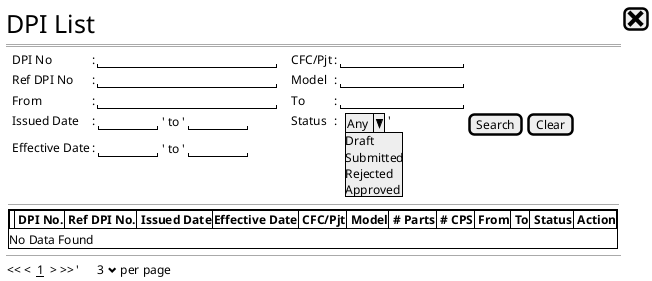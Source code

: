 @startsalt
{
  <size:25>DPI List |[<size:25><&x>]|*
  ==
  {
      .|DPI No            |: |"                      "|               |.|.|CFC/Pjt   |: |"               "|*|*
      .|Ref DPI No        |: |"                      "|               |.|.|Model   |: |"               "|*|*
      .|From              |: |"                      "|               |.|.|To      |: |"               "|*|*
      .|Issued Date       |: {|"       "|' to '|"       "|}           |.|.|Status  |: | {.| ^Any^Draft^Submitted^Rejected^Approved^}|    '|.| [Search] |  | [Clear] |*    
      .|Effective Date    |: {|"       "|' to '|"       "|}
  }
  .
  .
  {   
    {
      --   
      {+
        {#
          |.                  |<b> DPI No.  |<b> Ref DPI No. |<b> Issued Date  | <b>Effective Date |<b> CFC/Pjt   |<b> Model  |<b> # Parts |<b> # CPS |<b> From              |<b> To              |<b> Status       |<b> Action |*|*
        }
        No Data Found
      }
    }
  }
  --
  {
  << <  __1__  > >>  |'      3 <&chevron-bottom> per page |*
  }
}
@endsalt
